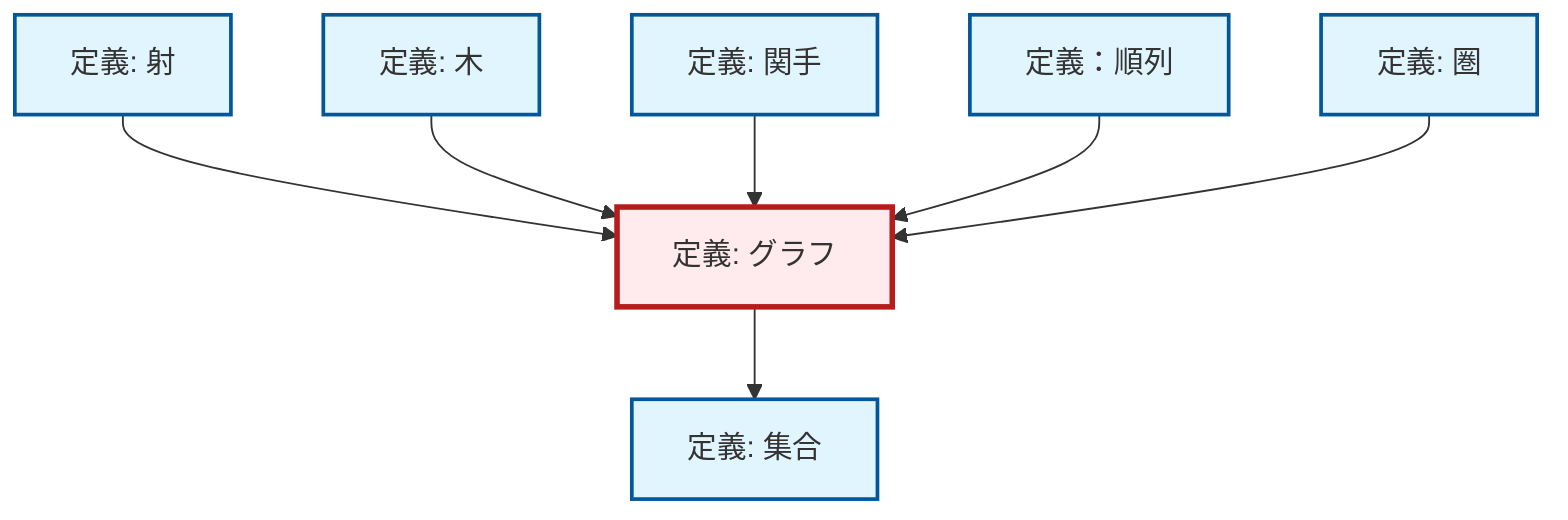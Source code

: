 graph TD
    classDef definition fill:#e1f5fe,stroke:#01579b,stroke-width:2px
    classDef theorem fill:#f3e5f5,stroke:#4a148c,stroke-width:2px
    classDef axiom fill:#fff3e0,stroke:#e65100,stroke-width:2px
    classDef example fill:#e8f5e9,stroke:#1b5e20,stroke-width:2px
    classDef current fill:#ffebee,stroke:#b71c1c,stroke-width:3px
    def-permutation["定義：順列"]:::definition
    def-category["定義: 圏"]:::definition
    def-graph["定義: グラフ"]:::definition
    def-set["定義: 集合"]:::definition
    def-functor["定義: 関手"]:::definition
    def-tree["定義: 木"]:::definition
    def-morphism["定義: 射"]:::definition
    def-morphism --> def-graph
    def-tree --> def-graph
    def-functor --> def-graph
    def-permutation --> def-graph
    def-category --> def-graph
    def-graph --> def-set
    class def-graph current